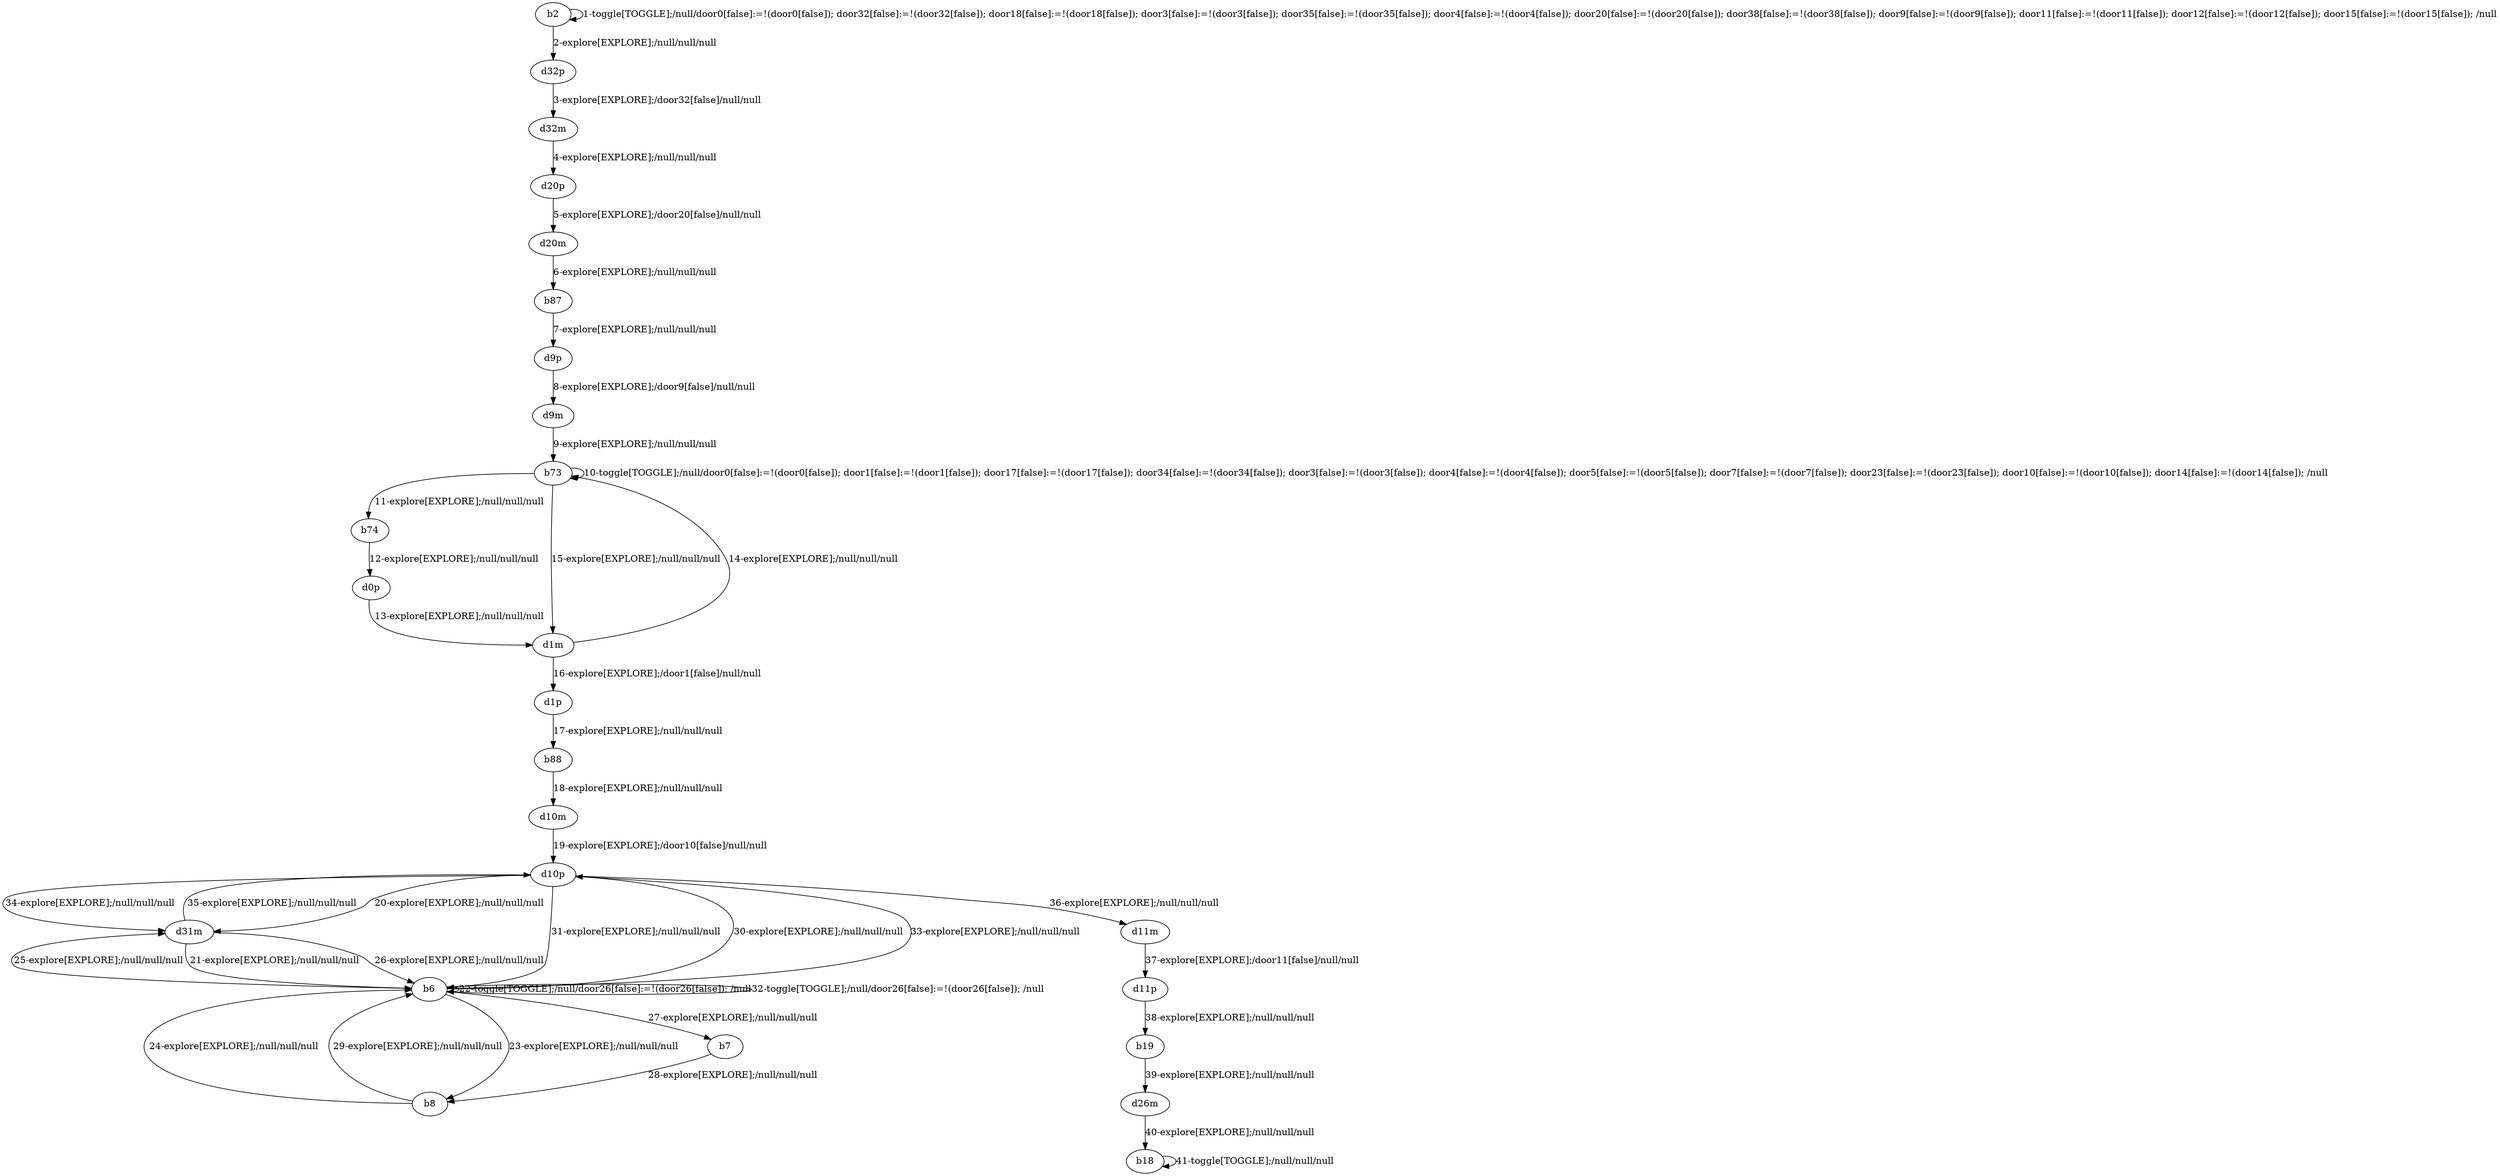 # Total number of goals covered by this test: 1
# b18 --> b18

digraph g {
"b2" -> "b2" [label = "1-toggle[TOGGLE];/null/door0[false]:=!(door0[false]); door32[false]:=!(door32[false]); door18[false]:=!(door18[false]); door3[false]:=!(door3[false]); door35[false]:=!(door35[false]); door4[false]:=!(door4[false]); door20[false]:=!(door20[false]); door38[false]:=!(door38[false]); door9[false]:=!(door9[false]); door11[false]:=!(door11[false]); door12[false]:=!(door12[false]); door15[false]:=!(door15[false]); /null"];
"b2" -> "d32p" [label = "2-explore[EXPLORE];/null/null/null"];
"d32p" -> "d32m" [label = "3-explore[EXPLORE];/door32[false]/null/null"];
"d32m" -> "d20p" [label = "4-explore[EXPLORE];/null/null/null"];
"d20p" -> "d20m" [label = "5-explore[EXPLORE];/door20[false]/null/null"];
"d20m" -> "b87" [label = "6-explore[EXPLORE];/null/null/null"];
"b87" -> "d9p" [label = "7-explore[EXPLORE];/null/null/null"];
"d9p" -> "d9m" [label = "8-explore[EXPLORE];/door9[false]/null/null"];
"d9m" -> "b73" [label = "9-explore[EXPLORE];/null/null/null"];
"b73" -> "b73" [label = "10-toggle[TOGGLE];/null/door0[false]:=!(door0[false]); door1[false]:=!(door1[false]); door17[false]:=!(door17[false]); door34[false]:=!(door34[false]); door3[false]:=!(door3[false]); door4[false]:=!(door4[false]); door5[false]:=!(door5[false]); door7[false]:=!(door7[false]); door23[false]:=!(door23[false]); door10[false]:=!(door10[false]); door14[false]:=!(door14[false]); /null"];
"b73" -> "b74" [label = "11-explore[EXPLORE];/null/null/null"];
"b74" -> "d0p" [label = "12-explore[EXPLORE];/null/null/null"];
"d0p" -> "d1m" [label = "13-explore[EXPLORE];/null/null/null"];
"d1m" -> "b73" [label = "14-explore[EXPLORE];/null/null/null"];
"b73" -> "d1m" [label = "15-explore[EXPLORE];/null/null/null"];
"d1m" -> "d1p" [label = "16-explore[EXPLORE];/door1[false]/null/null"];
"d1p" -> "b88" [label = "17-explore[EXPLORE];/null/null/null"];
"b88" -> "d10m" [label = "18-explore[EXPLORE];/null/null/null"];
"d10m" -> "d10p" [label = "19-explore[EXPLORE];/door10[false]/null/null"];
"d10p" -> "d31m" [label = "20-explore[EXPLORE];/null/null/null"];
"d31m" -> "b6" [label = "21-explore[EXPLORE];/null/null/null"];
"b6" -> "b6" [label = "22-toggle[TOGGLE];/null/door26[false]:=!(door26[false]); /null"];
"b6" -> "b8" [label = "23-explore[EXPLORE];/null/null/null"];
"b8" -> "b6" [label = "24-explore[EXPLORE];/null/null/null"];
"b6" -> "d31m" [label = "25-explore[EXPLORE];/null/null/null"];
"d31m" -> "b6" [label = "26-explore[EXPLORE];/null/null/null"];
"b6" -> "b7" [label = "27-explore[EXPLORE];/null/null/null"];
"b7" -> "b8" [label = "28-explore[EXPLORE];/null/null/null"];
"b8" -> "b6" [label = "29-explore[EXPLORE];/null/null/null"];
"b6" -> "d10p" [label = "30-explore[EXPLORE];/null/null/null"];
"d10p" -> "b6" [label = "31-explore[EXPLORE];/null/null/null"];
"b6" -> "b6" [label = "32-toggle[TOGGLE];/null/door26[false]:=!(door26[false]); /null"];
"b6" -> "d10p" [label = "33-explore[EXPLORE];/null/null/null"];
"d10p" -> "d31m" [label = "34-explore[EXPLORE];/null/null/null"];
"d31m" -> "d10p" [label = "35-explore[EXPLORE];/null/null/null"];
"d10p" -> "d11m" [label = "36-explore[EXPLORE];/null/null/null"];
"d11m" -> "d11p" [label = "37-explore[EXPLORE];/door11[false]/null/null"];
"d11p" -> "b19" [label = "38-explore[EXPLORE];/null/null/null"];
"b19" -> "d26m" [label = "39-explore[EXPLORE];/null/null/null"];
"d26m" -> "b18" [label = "40-explore[EXPLORE];/null/null/null"];
"b18" -> "b18" [label = "41-toggle[TOGGLE];/null/null/null"];
}